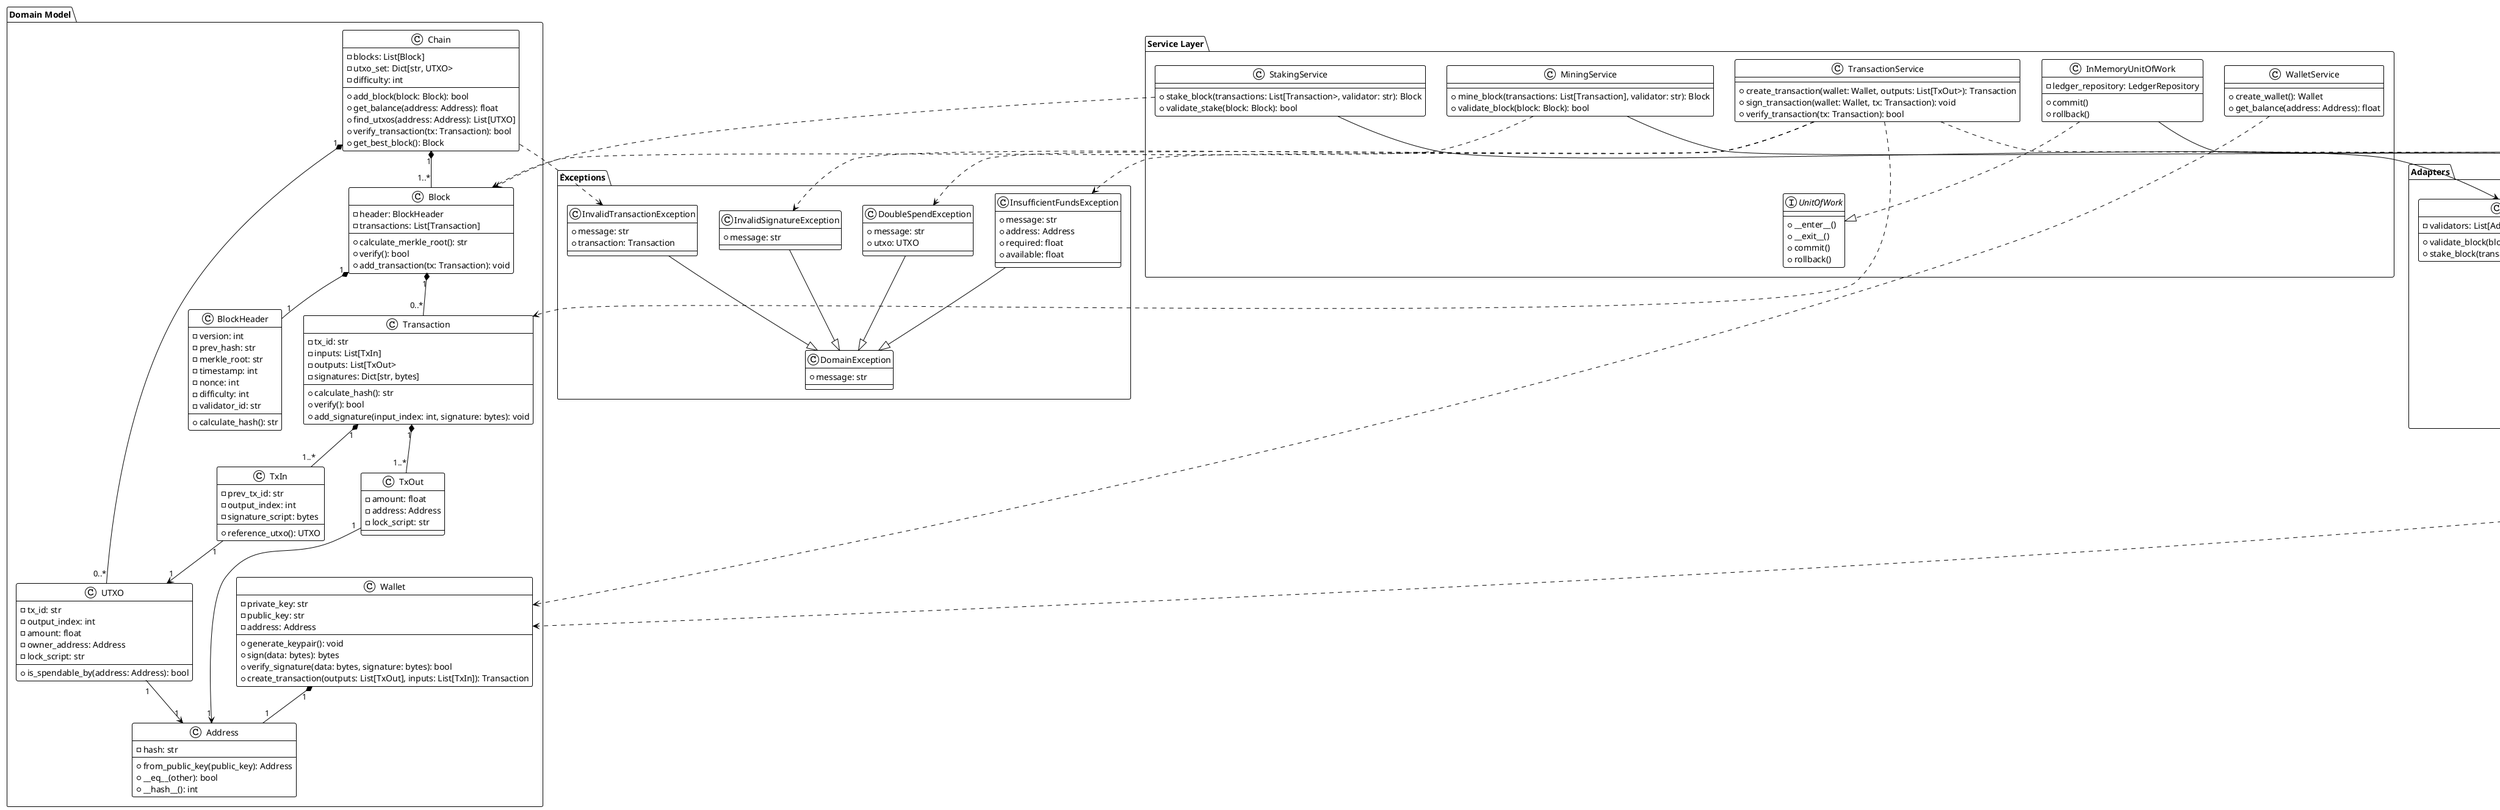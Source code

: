 @startuml
!theme plain

package "Domain Model" {

class Wallet {
  - private_key: str
  - public_key: str
  - address: Address
  + generate_keypair(): void
  + sign(data: bytes): bytes
  + verify_signature(data: bytes, signature: bytes): bool
  + create_transaction(outputs: List[TxOut], inputs: List[TxIn]): Transaction
}

class Address {
  - hash: str
  + from_public_key(public_key): Address
  + __eq__(other): bool
  + __hash__(): int
}

class UTXO {
  - tx_id: str
  - output_index: int
  - amount: float
  - owner_address: Address
  - lock_script: str
  + is_spendable_by(address: Address): bool
}

class Transaction {
  - tx_id: str
  - inputs: List[TxIn]
  - outputs: List[TxOut>
  - signatures: Dict[str, bytes]
  + calculate_hash(): str
  + verify(): bool
  + add_signature(input_index: int, signature: bytes): void
}

class TxIn {
  - prev_tx_id: str
  - output_index: int
  - signature_script: bytes
  + reference_utxo(): UTXO
}

class TxOut {
  - amount: float
  - address: Address
  - lock_script: str
}

class BlockHeader {
  - version: int
  - prev_hash: str
  - merkle_root: str
  - timestamp: int
  - nonce: int
  - difficulty: int
  - validator_id: str
  + calculate_hash(): str
}

class Block {
  - header: BlockHeader
  - transactions: List[Transaction]
  + calculate_merkle_root(): str
  + verify(): bool
  + add_transaction(tx: Transaction): void
}

class Chain {
  - blocks: List[Block]
  - utxo_set: Dict[str, UTXO>
  - difficulty: int
  + add_block(block: Block): bool
  + get_balance(address: Address): float
  + find_utxos(address: Address): List[UTXO]
  + verify_transaction(tx: Transaction): bool
  + get_best_block(): Block
}

}

package "Service Layer" {

class WalletService {
  + create_wallet(): Wallet
  + get_balance(address: Address): float
}

class TransactionService {
  + create_transaction(wallet: Wallet, outputs: List[TxOut>): Transaction
  + sign_transaction(wallet: Wallet, tx: Transaction): void
  + verify_transaction(tx: Transaction): bool
}

class MiningService {
  + mine_block(transactions: List[Transaction], validator: str): Block
  + validate_block(block: Block): bool
}

class StakingService {
  + stake_block(transactions: List[Transaction>, validator: str): Block
  + validate_stake(block: Block): bool
}

interface UnitOfWork {
  + __enter__()
  + __exit__()
  + commit()
  + rollback()
}

class InMemoryUnitOfWork {
  - ledger_repository: LedgerRepository
  + commit()
  + rollback()
}

}

package "Adapters" {

interface LedgerRepository {
  + get_block(height: int): Block
  + get_latest_block(): Block
  + add_block(block: Block): void
  + get_utxo(tx_id: str, index: int): UTXO
  + add_utxo(utxo: UTXO): void
  + remove_utxo(utxo: UTXO): void
}

class InMemoryLedgerRepository {
  - blocks: List[Block]
  - utxo_set: Dict[str, UTXO>
  + get_block(height: int): Block
  + get_latest_block(): Block
  + add_block(block: Block): void
}

interface ConsensusProtocol {
  + validate_block(block: Block): bool
  + mine_block(transactions: List[Transaction]): Block
}

class ProofOfWorkAdapter {
  - difficulty: int
  + validate_block(block: Block): bool
  + mine_block(transactions: List[Transaction]): Block
}

class MockProofOfStakeAdapter {
  - validators: List[Address]
  + validate_block(block: Block): bool
  + stake_block(transactions: List[Transaction], validator: str): Block
}

}

package "Exceptions" {

class DomainException {
  + message: str
}

class InvalidSignatureException {
  + message: str
}

class InsufficientFundsException {
  + message: str
  + address: Address
  + required: float
  + available: float
}

class DoubleSpendException {
  + message: str
  + utxo: UTXO
}

class InvalidTransactionException {
  + message: str
  + transaction: Transaction
}

}

' Relationships
Wallet "1" *-- "1" Address
Transaction "1" *-- "1..*" TxIn
Transaction "1" *-- "1..*" TxOut
TxIn "1" --> "1" UTXO
TxOut "1" --> "1" Address
UTXO "1" --> "1" Address

Block "1" *-- "1" BlockHeader
Block "1" *-- "0..*" Transaction
Chain "1" *-- "1..*" Block
Chain "1" *-- "0..*" UTXO

WalletService ..> Wallet
TransactionService ..> Transaction
TransactionService ..> Wallet
MiningService ..> Block
StakingService ..> Block

InMemoryUnitOfWork ..|> UnitOfWork
InMemoryUnitOfWork --> LedgerRepository

InMemoryLedgerRepository ..|> LedgerRepository
ProofOfWorkAdapter ..|> ConsensusProtocol
MockProofOfStakeAdapter ..|> ConsensusProtocol

MiningService --> ProofOfWorkAdapter
StakingService --> MockProofOfStakeAdapter

InvalidSignatureException --|> DomainException
InsufficientFundsException --|> DomainException
DoubleSpendException --|> DomainException
InvalidTransactionException --|> DomainException

TransactionService ..> InvalidSignatureException
TransactionService ..> InsufficientFundsException
TransactionService ..> DoubleSpendException
Chain ..> InvalidTransactionException

@enduml